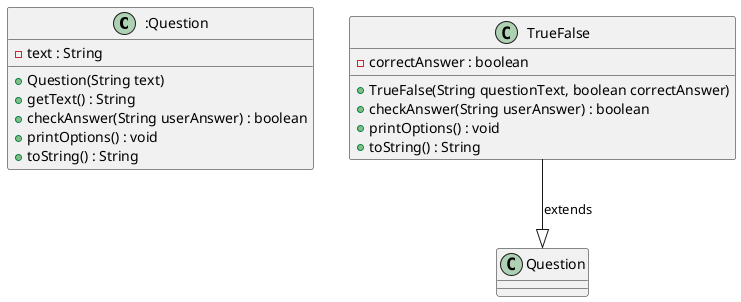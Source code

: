 @startuml
class ":Question" {
    - text : String
    + Question(String text)
    + getText() : String
    + checkAnswer(String userAnswer) : boolean
    + printOptions() : void
    + toString() : String
}

class TrueFalse {
    - correctAnswer : boolean
    + TrueFalse(String questionText, boolean correctAnswer)
    + checkAnswer(String userAnswer) : boolean
    + printOptions() : void
    + toString() : String
}

TrueFalse --|> Question : extends
@enduml
